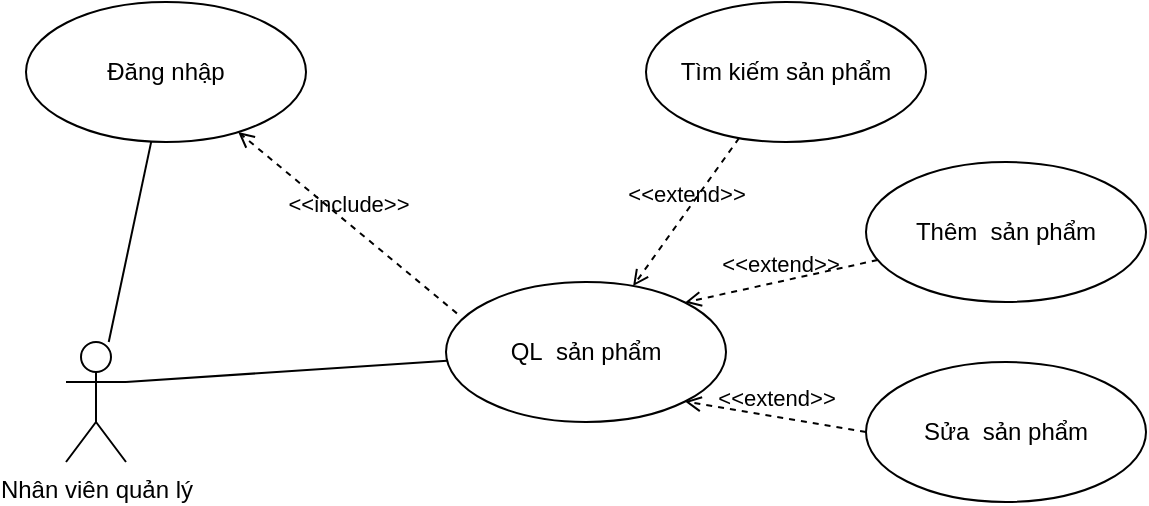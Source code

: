 <mxfile version="17.4.2" type="device"><diagram id="YCtlan877q1HCZxgkwsm" name="Page-1"><mxGraphModel dx="1108" dy="553" grid="1" gridSize="10" guides="1" tooltips="1" connect="1" arrows="1" fold="1" page="1" pageScale="1" pageWidth="850" pageHeight="1100" math="0" shadow="0"><root><mxCell id="0"/><mxCell id="1" parent="0"/><mxCell id="0EZ4JSCP1j7qRVUU6fIr-1" value="Nhân viên quản lý" style="shape=umlActor;verticalLabelPosition=bottom;verticalAlign=top;html=1;" parent="1" vertex="1"><mxGeometry x="410" y="250" width="30" height="60" as="geometry"/></mxCell><mxCell id="0EZ4JSCP1j7qRVUU6fIr-2" value="QL&amp;nbsp;&amp;nbsp;sản phẩm" style="ellipse;whiteSpace=wrap;html=1;" parent="1" vertex="1"><mxGeometry x="600" y="220" width="140" height="70" as="geometry"/></mxCell><mxCell id="0EZ4JSCP1j7qRVUU6fIr-14" value="Đăng nhập" style="ellipse;whiteSpace=wrap;html=1;" parent="1" vertex="1"><mxGeometry x="390" y="80" width="140" height="70" as="geometry"/></mxCell><mxCell id="0EZ4JSCP1j7qRVUU6fIr-16" value="" style="endArrow=none;html=1;rounded=0;exitX=1;exitY=0.333;exitDx=0;exitDy=0;exitPerimeter=0;" parent="1" source="0EZ4JSCP1j7qRVUU6fIr-1" target="0EZ4JSCP1j7qRVUU6fIr-2" edge="1"><mxGeometry width="50" height="50" relative="1" as="geometry"><mxPoint x="400" y="200" as="sourcePoint"/><mxPoint x="450" y="150" as="targetPoint"/></mxGeometry></mxCell><mxCell id="0EZ4JSCP1j7qRVUU6fIr-17" value="" style="endArrow=none;html=1;rounded=0;" parent="1" source="0EZ4JSCP1j7qRVUU6fIr-1" target="0EZ4JSCP1j7qRVUU6fIr-14" edge="1"><mxGeometry width="50" height="50" relative="1" as="geometry"><mxPoint x="400" y="200" as="sourcePoint"/><mxPoint x="450" y="150" as="targetPoint"/></mxGeometry></mxCell><mxCell id="0EZ4JSCP1j7qRVUU6fIr-18" value="Tìm kiếm sản phẩm" style="ellipse;whiteSpace=wrap;html=1;" parent="1" vertex="1"><mxGeometry x="700" y="80" width="140" height="70" as="geometry"/></mxCell><mxCell id="0EZ4JSCP1j7qRVUU6fIr-19" value="Thêm&amp;nbsp;&amp;nbsp;sản phẩm" style="ellipse;whiteSpace=wrap;html=1;" parent="1" vertex="1"><mxGeometry x="810" y="160" width="140" height="70" as="geometry"/></mxCell><mxCell id="0EZ4JSCP1j7qRVUU6fIr-22" value="Sửa&amp;nbsp;&amp;nbsp;sản phẩm" style="ellipse;whiteSpace=wrap;html=1;" parent="1" vertex="1"><mxGeometry x="810" y="260" width="140" height="70" as="geometry"/></mxCell><mxCell id="0EZ4JSCP1j7qRVUU6fIr-35" value="&amp;lt;&amp;lt;extend&amp;gt;&amp;gt;" style="html=1;verticalAlign=bottom;labelBackgroundColor=none;endArrow=open;endFill=0;dashed=1;rounded=0;" parent="1" source="0EZ4JSCP1j7qRVUU6fIr-18" target="0EZ4JSCP1j7qRVUU6fIr-2" edge="1"><mxGeometry width="160" relative="1" as="geometry"><mxPoint x="670" y="240" as="sourcePoint"/><mxPoint x="830" y="240" as="targetPoint"/></mxGeometry></mxCell><mxCell id="0EZ4JSCP1j7qRVUU6fIr-36" value="&amp;lt;&amp;lt;extend&amp;gt;&amp;gt;" style="html=1;verticalAlign=bottom;labelBackgroundColor=none;endArrow=open;endFill=0;dashed=1;rounded=0;entryX=1;entryY=0;entryDx=0;entryDy=0;" parent="1" source="0EZ4JSCP1j7qRVUU6fIr-19" target="0EZ4JSCP1j7qRVUU6fIr-2" edge="1"><mxGeometry width="160" relative="1" as="geometry"><mxPoint x="696.144" y="119.947" as="sourcePoint"/><mxPoint x="683.883" y="230.054" as="targetPoint"/></mxGeometry></mxCell><mxCell id="0EZ4JSCP1j7qRVUU6fIr-38" value="&amp;lt;&amp;lt;extend&amp;gt;&amp;gt;" style="html=1;verticalAlign=bottom;labelBackgroundColor=none;endArrow=open;endFill=0;dashed=1;rounded=0;entryX=1;entryY=1;entryDx=0;entryDy=0;exitX=0;exitY=0.5;exitDx=0;exitDy=0;" parent="1" source="0EZ4JSCP1j7qRVUU6fIr-22" target="0EZ4JSCP1j7qRVUU6fIr-2" edge="1"><mxGeometry width="160" relative="1" as="geometry"><mxPoint x="716.144" y="139.947" as="sourcePoint"/><mxPoint x="703.883" y="250.054" as="targetPoint"/></mxGeometry></mxCell><mxCell id="0EZ4JSCP1j7qRVUU6fIr-40" value="&amp;lt;&amp;lt;include&amp;gt;&amp;gt;" style="html=1;verticalAlign=bottom;labelBackgroundColor=none;endArrow=open;endFill=0;dashed=1;rounded=0;exitX=0.039;exitY=0.224;exitDx=0;exitDy=0;exitPerimeter=0;" parent="1" source="0EZ4JSCP1j7qRVUU6fIr-2" target="0EZ4JSCP1j7qRVUU6fIr-14" edge="1"><mxGeometry width="160" relative="1" as="geometry"><mxPoint x="670" y="240" as="sourcePoint"/><mxPoint x="830" y="240" as="targetPoint"/></mxGeometry></mxCell></root></mxGraphModel></diagram></mxfile>